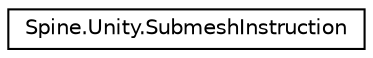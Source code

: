 digraph "그래픽컬한 클래스 계통도"
{
 // LATEX_PDF_SIZE
  edge [fontname="Helvetica",fontsize="10",labelfontname="Helvetica",labelfontsize="10"];
  node [fontname="Helvetica",fontsize="10",shape=record];
  rankdir="LR";
  Node0 [label="Spine.Unity.SubmeshInstruction",height=0.2,width=0.4,color="black", fillcolor="white", style="filled",URL="$struct_spine_1_1_unity_1_1_submesh_instruction.html",tooltip="Instructions for how to generate a mesh or submesh: \"Render this skeleton's slots: start slot,..."];
}
